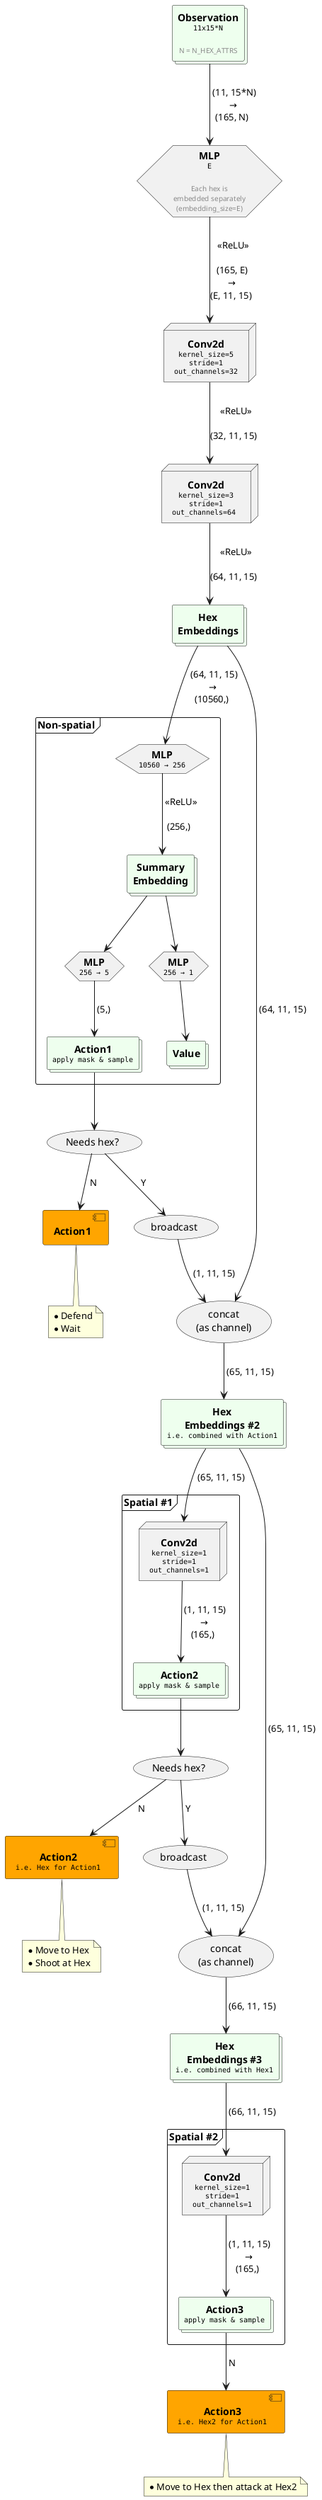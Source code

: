 @startuml "arch-vcmi-fullyconv"
' left to right direction

skinparam defaultTextAlignment center
skinparam NoteTextAlignment left

<style>
Collections {
  BackGroundColor #efe
}


</style>

'''
''' Utility functions
'''

!function $replace($txt, $search, $repl)
  !$replaced = ""
  !while %strpos($txt, $search) >= 0
    !$position = %strpos($txt, $search)
    !$replaced = $replaced + %substr($txt, 0, $position) + $repl
    !$txt = %substr($txt, $position + %strlen($search))
  !endwhile
  !return $replaced + $txt
!endfunction

' Wraps each line of $txt within $open and $close
' Example:
'   $tagged_text("<color:red>", "two\nlines", "</color>")
'   => "<color:red>two</color>\n<color:red>lines</color>")"
!function $tagged_text($open, $txt, $close) return $open + $replace($txt, "\n", $close+"\n"+$open) + $close

!function $node_text($name) return $tagged_text("<b>", $name, "</b>")
!function $node_text($name, $desc) return $node_text($name)+"\n"+$tagged_text("<font:monospaced><size:10>", $desc, "</size></font>")
!function $node_text($name, $desc, $txt) return $node_text($name, $desc)+"\n\n"+$tagged_text("<color:888><size:10>", $txt, "</size></color>")

'''
''' Node types
'''

' Data
!procedure $Data($id, $name)
  Collections $id as "$node_text($name)"
!endprocedure

!procedure $Data($id, $name, $desc)
  Collections $id as "$node_text($name, $desc)"
!endprocedure

!procedure $Data($id, $name, $desc, $txt)
  Collections $id as "$node_text($name, $desc, $txt)"
!endprocedure

' MLP (FC)
!procedure $MLP($id, $name, $desc)
  Hexagon $id as "$node_text($name, $desc)"
!endprocedure
!procedure $MLP($id, $name, $desc, $txt)
  Hexagon $id as "$node_text($name, $desc, $txt)"
!endprocedure

' Transformer
!procedure $Transformer($id, $name, $desc)
  Queue $id as "$node_text($name, $desc)"
!endprocedure
!procedure $Transformer($id, $name, $desc, $txt)
  Queue $id as "$node_text($name, $desc, $txt)"
!endprocedure

' Convolution
!procedure $Convolution($id, $name, $desc)
  Node $id as "$node_text($name, $desc)"
!endprocedure
!procedure $Convolution($id, $name, $desc, $txt)
  Node $id as "$node_text($name, $desc, $txt)"
!endprocedure

' Output
!procedure $Output($id, $name)
  Component $id as "$node_text($name)" #orange
!endprocedure

!procedure $Output($id, $name, $desc)
  Component $id as "$node_text($name, $desc)" #orange
!endprocedure

' Condition
!procedure $Condition($id, $name)
  Boundary $id as "$node_text($name)"
!endprocedure

!procedure $Condition($id, $name, $desc)
  Boundary $id as "$node_text($name, $desc)"
!endprocedure

' Reshape
!procedure $Reshape($id)
  Control $id as " "
!endprocedure

' Activation
!procedure $Activation($id, $name)
  Action $id as "$name"
!endprocedure

' Sum / Mean / etc.
!procedure $Op($id, $name)
  Usecase $id as "$name"
!endprocedure
!procedure $Op($id, $name, $txt)
  ' Usecase $id as "$node_text($name, "", $txt)"
  Usecase $id as "$name\n$tagged_text("<color:888><size:10>", $txt, "</size></color>")"
!endprocedure

' Link
!procedure $Link($a, $b, $dim)
  $a --> $b : " $dim "
!endprocedure
!procedure $Link($a, $b, $dim, $txt)
  ' The newline causes a bug where the 1st line appears
  ' on the top-left side
  ' ...but it looks better that way
  $a --> $b : " $dim "\n$txt
!endprocedure

' title "wwwwwwwwwwwwwwwwwwwwwwwwwwwwwwwwwwwwwwwwwwwwwwwwwwwwwwwwwwwwwwwwwwwwwwwwwwwwwwww"
' left to right direction

$Data(obs, "Observation", "11x15*N", "N = N_HEX_ATTRS")
$MLP(encoder, "MLP", "E", "Each hex is\nembedded separately\n(embedding_size=E)")
$Link(obs, encoder, "(11, 15*N)\n→\n(165, N)")
$Convolution(conv1, "Conv2d", "kernel_size=5\nstride=1\nout_channels=32")
$Link(encoder, conv1, "<<ReLU>>\n\n(165, E)\n→\n(E, 11, 15)")
$Convolution(conv2, "Conv2d", "kernel_size=3\nstride=1\nout_channels=64 ")
$Link(conv1, conv2, "<<ReLU>>\n\n(32, 11, 15)")
$Data(hex_embeddings, "Hex\nEmbeddings")
$Link(conv2, hex_embeddings, "<<ReLU>>\n\n(64, 11, 15)")

Frame "Non-spatial" {
  $MLP(nonspatial_mlp, "MLP", "10560 → 256")
  $Link(hex_embeddings, nonspatial_mlp, "(64, 11, 15)\n→\n(10560,)")
  $Data(embedded_summary, "Summary\nEmbedding")
  $Link(nonspatial_mlp, embedded_summary, "<<ReLU>>\n\n(256,)")
  $MLP(action1_mlp, "MLP", "256 → 5")
  $Link(embedded_summary, action1_mlp, "")

  $Data(action1, "Action1", "apply mask & sample")
  $Link(action1_mlp, action1, "(5,)")

  $MLP(value_mlp, "MLP", "256 → 1")
  $Link(embedded_summary, value_mlp, "")
  $Data(value, "Value")
  $Link(value_mlp, value, "")
}

$Op(cond1, "Needs hex?")
$Link(action1, cond1, "")

$Output(action1_out, "Action1")
$Link(cond1, action1_out, "N")

note bottom of action1_out
* Defend
* Wait
end note

$Op(broadcast1, "broadcast")
$Link(cond1, broadcast1, "Y")
$Op(concat1, "concat\n(as channel)")
$Link(broadcast1, concat1, "(1, 11, 15)")
$Link(hex_embeddings, concat1, "(64, 11, 15)")
$Data(hex_embeddings2, "Hex\nEmbeddings #2", "i.e. combined with Action1")
$Link(concat1, hex_embeddings2, "(65, 11, 15)")

Frame "Spatial #1" {
  $Convolution(conv3, "Conv2d", "kernel_size=1\nstride=1\nout_channels=1")
  $Link(hex_embeddings2, conv3, "(65, 11, 15)")
  $Data(action2, "Action2", "apply mask & sample")
  $Link(conv3, action2, "(1, 11, 15)\n→\n(165,)")
}

$Op(cond2, "Needs hex?")
$Link(action2, cond2, "")
$Output(action2_out, "Action2", "i.e. Hex for Action1")
$Link(cond2, action2_out, "N")

note bottom of action2_out
* Move to Hex
* Shoot at Hex
end note

$Op(broadcast2, "broadcast")
$Link(cond2, broadcast2, "Y")
$Op(concat2, "concat\n(as channel)")
$Link(broadcast2, concat2, "(1, 11, 15)")
$Link(hex_embeddings2, concat2, "(65, 11, 15)")
$Data(hex_embeddings3, "Hex\nEmbeddings #3", "i.e. combined with Hex1")
$Link(concat2, hex_embeddings3, "(66, 11, 15)")

Frame "Spatial #2" {
  $Convolution(conv4, "Conv2d", "kernel_size=1\nstride=1\nout_channels=1")
  $Link(hex_embeddings3, conv4, "(66, 11, 15)")
  $Data(action3, "Action3", "apply mask & sample")
  $Link(conv4, action3, "(1, 11, 15)\n→\n(165,)")
}

$Output(action3_out, "Action3", "i.e. Hex2 for Action1")
$Link(action3, action3_out, "N")

note bottom of action3_out
* Move to Hex then attack at Hex2
end note

@enduml


